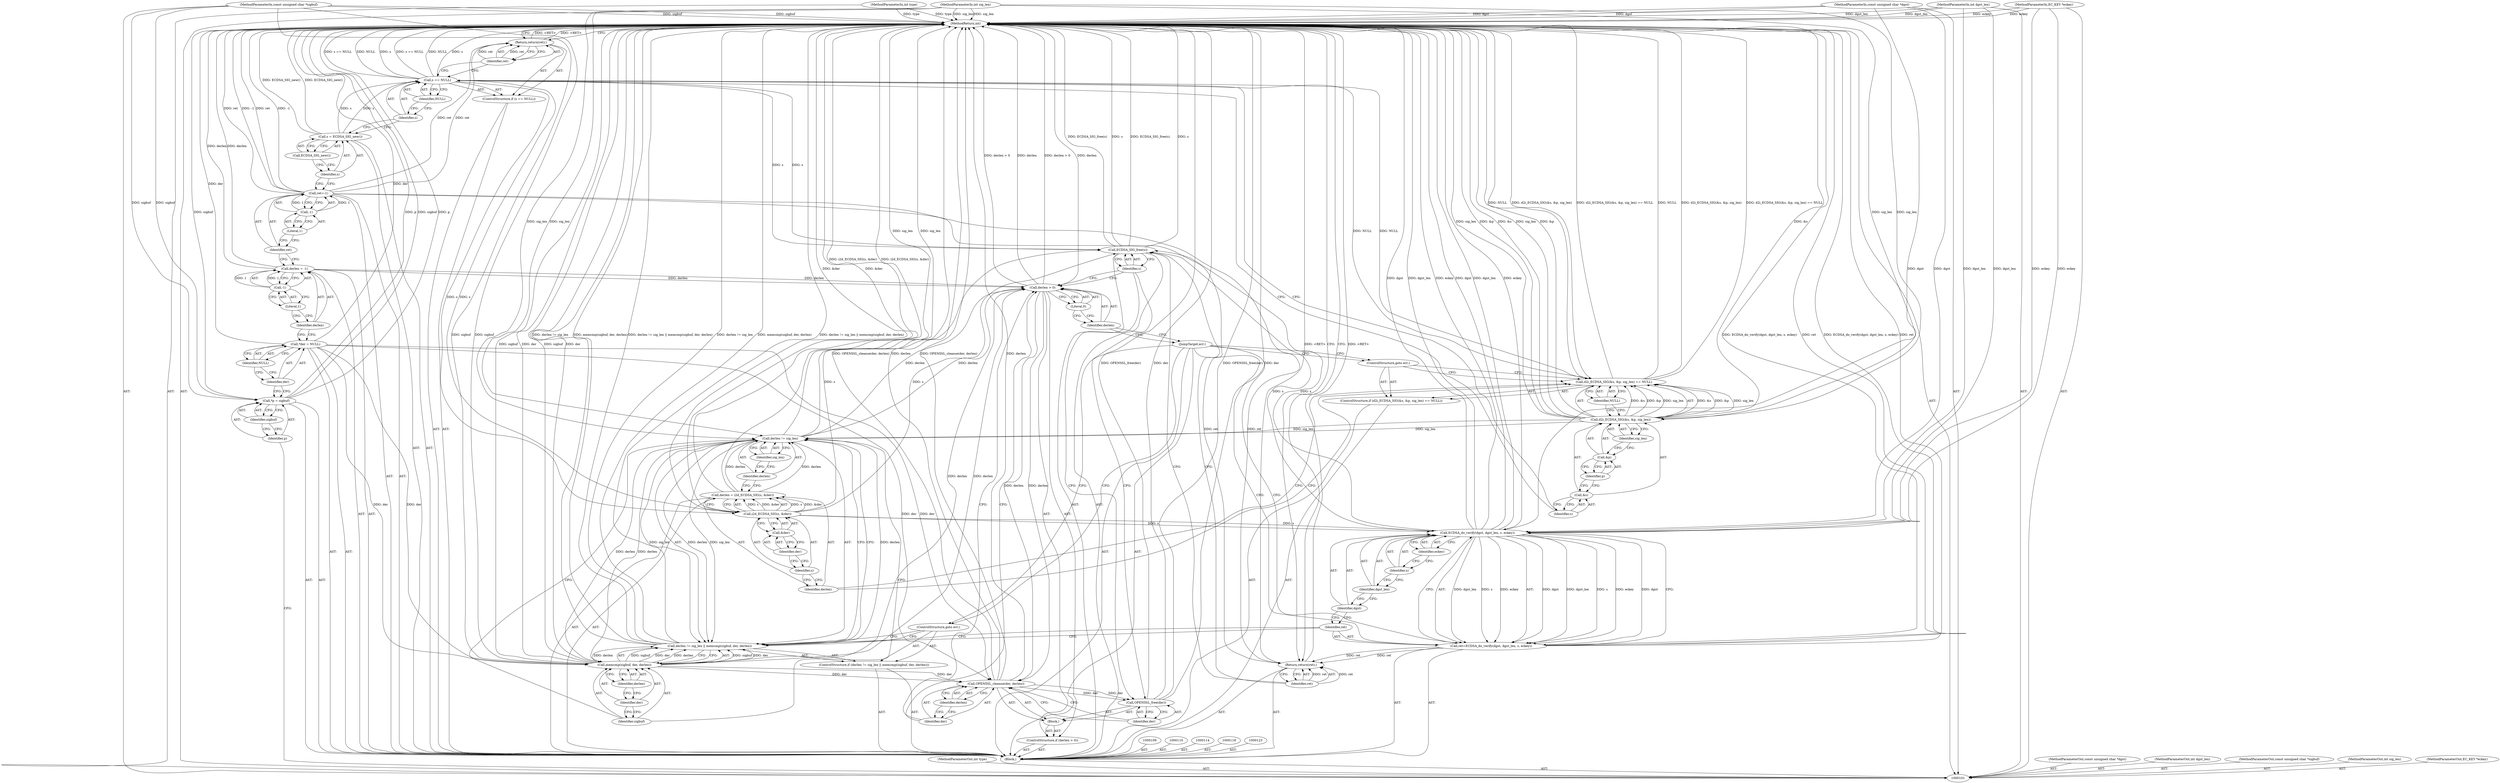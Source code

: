 digraph "0_openssl_684400ce192dac51df3d3e92b61830a6ef90be3e_1" {
"1000185" [label="(MethodReturn,int)"];
"1000102" [label="(MethodParameterIn,int type)"];
"1000267" [label="(MethodParameterOut,int type)"];
"1000103" [label="(MethodParameterIn,const unsigned char *dgst)"];
"1000268" [label="(MethodParameterOut,const unsigned char *dgst)"];
"1000104" [label="(MethodParameterIn,int dgst_len)"];
"1000269" [label="(MethodParameterOut,int dgst_len)"];
"1000128" [label="(Call,s = ECDSA_SIG_new())"];
"1000129" [label="(Identifier,s)"];
"1000130" [label="(Call,ECDSA_SIG_new())"];
"1000134" [label="(Identifier,NULL)"];
"1000135" [label="(Return,return(ret);)"];
"1000131" [label="(ControlStructure,if (s == NULL))"];
"1000136" [label="(Identifier,ret)"];
"1000132" [label="(Call,s == NULL)"];
"1000133" [label="(Identifier,s)"];
"1000137" [label="(ControlStructure,if (d2i_ECDSA_SIG(&s, &p, sig_len) == NULL))"];
"1000140" [label="(Call,&s)"];
"1000141" [label="(Identifier,s)"];
"1000142" [label="(Call,&p)"];
"1000143" [label="(Identifier,p)"];
"1000144" [label="(Identifier,sig_len)"];
"1000145" [label="(Identifier,NULL)"];
"1000146" [label="(ControlStructure,goto err;)"];
"1000138" [label="(Call,d2i_ECDSA_SIG(&s, &p, sig_len) == NULL)"];
"1000139" [label="(Call,d2i_ECDSA_SIG(&s, &p, sig_len))"];
"1000147" [label="(Call,derlen = i2d_ECDSA_SIG(s, &der))"];
"1000148" [label="(Identifier,derlen)"];
"1000149" [label="(Call,i2d_ECDSA_SIG(s, &der))"];
"1000150" [label="(Identifier,s)"];
"1000151" [label="(Call,&der)"];
"1000152" [label="(Identifier,der)"];
"1000153" [label="(ControlStructure,if (derlen != sig_len || memcmp(sigbuf, der, derlen)))"];
"1000157" [label="(Identifier,sig_len)"];
"1000158" [label="(Call,memcmp(sigbuf, der, derlen))"];
"1000159" [label="(Identifier,sigbuf)"];
"1000160" [label="(Identifier,der)"];
"1000161" [label="(Identifier,derlen)"];
"1000154" [label="(Call,derlen != sig_len || memcmp(sigbuf, der, derlen))"];
"1000155" [label="(Call,derlen != sig_len)"];
"1000156" [label="(Identifier,derlen)"];
"1000162" [label="(ControlStructure,goto err;)"];
"1000163" [label="(Call,ret=ECDSA_do_verify(dgst, dgst_len, s, eckey))"];
"1000164" [label="(Identifier,ret)"];
"1000166" [label="(Identifier,dgst)"];
"1000167" [label="(Identifier,dgst_len)"];
"1000168" [label="(Identifier,s)"];
"1000169" [label="(Identifier,eckey)"];
"1000165" [label="(Call,ECDSA_do_verify(dgst, dgst_len, s, eckey))"];
"1000170" [label="(JumpTarget,err:)"];
"1000171" [label="(ControlStructure,if (derlen > 0))"];
"1000174" [label="(Literal,0)"];
"1000172" [label="(Call,derlen > 0)"];
"1000173" [label="(Identifier,derlen)"];
"1000105" [label="(MethodParameterIn,const unsigned char *sigbuf)"];
"1000270" [label="(MethodParameterOut,const unsigned char *sigbuf)"];
"1000106" [label="(MethodParameterIn,int sig_len)"];
"1000271" [label="(MethodParameterOut,int sig_len)"];
"1000107" [label="(MethodParameterIn,EC_KEY *eckey)"];
"1000272" [label="(MethodParameterOut,EC_KEY *eckey)"];
"1000175" [label="(Block,)"];
"1000177" [label="(Identifier,der)"];
"1000176" [label="(Call,OPENSSL_cleanse(der, derlen))"];
"1000178" [label="(Identifier,derlen)"];
"1000180" [label="(Identifier,der)"];
"1000179" [label="(Call,OPENSSL_free(der))"];
"1000182" [label="(Identifier,s)"];
"1000181" [label="(Call,ECDSA_SIG_free(s))"];
"1000183" [label="(Return,return(ret);)"];
"1000184" [label="(Identifier,ret)"];
"1000108" [label="(Block,)"];
"1000111" [label="(Call,*p = sigbuf)"];
"1000112" [label="(Identifier,p)"];
"1000113" [label="(Identifier,sigbuf)"];
"1000115" [label="(Call,*der = NULL)"];
"1000116" [label="(Identifier,der)"];
"1000117" [label="(Identifier,NULL)"];
"1000121" [label="(Call,-1)"];
"1000122" [label="(Literal,1)"];
"1000119" [label="(Call,derlen = -1)"];
"1000120" [label="(Identifier,derlen)"];
"1000126" [label="(Call,-1)"];
"1000127" [label="(Literal,1)"];
"1000124" [label="(Call,ret=-1)"];
"1000125" [label="(Identifier,ret)"];
"1000185" -> "1000101"  [label="AST: "];
"1000185" -> "1000135"  [label="CFG: "];
"1000185" -> "1000183"  [label="CFG: "];
"1000183" -> "1000185"  [label="DDG: <RET>"];
"1000124" -> "1000185"  [label="DDG: ret"];
"1000124" -> "1000185"  [label="DDG: -1"];
"1000165" -> "1000185"  [label="DDG: eckey"];
"1000165" -> "1000185"  [label="DDG: dgst"];
"1000165" -> "1000185"  [label="DDG: dgst_len"];
"1000155" -> "1000185"  [label="DDG: sig_len"];
"1000105" -> "1000185"  [label="DDG: sigbuf"];
"1000158" -> "1000185"  [label="DDG: der"];
"1000158" -> "1000185"  [label="DDG: sigbuf"];
"1000181" -> "1000185"  [label="DDG: ECDSA_SIG_free(s)"];
"1000181" -> "1000185"  [label="DDG: s"];
"1000154" -> "1000185"  [label="DDG: derlen != sig_len || memcmp(sigbuf, der, derlen)"];
"1000154" -> "1000185"  [label="DDG: derlen != sig_len"];
"1000154" -> "1000185"  [label="DDG: memcmp(sigbuf, der, derlen)"];
"1000138" -> "1000185"  [label="DDG: NULL"];
"1000138" -> "1000185"  [label="DDG: d2i_ECDSA_SIG(&s, &p, sig_len)"];
"1000138" -> "1000185"  [label="DDG: d2i_ECDSA_SIG(&s, &p, sig_len) == NULL"];
"1000106" -> "1000185"  [label="DDG: sig_len"];
"1000176" -> "1000185"  [label="DDG: derlen"];
"1000176" -> "1000185"  [label="DDG: OPENSSL_cleanse(der, derlen)"];
"1000128" -> "1000185"  [label="DDG: ECDSA_SIG_new()"];
"1000163" -> "1000185"  [label="DDG: ret"];
"1000163" -> "1000185"  [label="DDG: ECDSA_do_verify(dgst, dgst_len, s, eckey)"];
"1000172" -> "1000185"  [label="DDG: derlen > 0"];
"1000172" -> "1000185"  [label="DDG: derlen"];
"1000139" -> "1000185"  [label="DDG: &p"];
"1000139" -> "1000185"  [label="DDG: &s"];
"1000139" -> "1000185"  [label="DDG: sig_len"];
"1000107" -> "1000185"  [label="DDG: eckey"];
"1000149" -> "1000185"  [label="DDG: &der"];
"1000179" -> "1000185"  [label="DDG: OPENSSL_free(der)"];
"1000179" -> "1000185"  [label="DDG: der"];
"1000104" -> "1000185"  [label="DDG: dgst_len"];
"1000132" -> "1000185"  [label="DDG: s == NULL"];
"1000132" -> "1000185"  [label="DDG: NULL"];
"1000132" -> "1000185"  [label="DDG: s"];
"1000103" -> "1000185"  [label="DDG: dgst"];
"1000147" -> "1000185"  [label="DDG: i2d_ECDSA_SIG(s, &der)"];
"1000102" -> "1000185"  [label="DDG: type"];
"1000111" -> "1000185"  [label="DDG: p"];
"1000111" -> "1000185"  [label="DDG: sigbuf"];
"1000119" -> "1000185"  [label="DDG: derlen"];
"1000115" -> "1000185"  [label="DDG: der"];
"1000135" -> "1000185"  [label="DDG: <RET>"];
"1000102" -> "1000101"  [label="AST: "];
"1000102" -> "1000185"  [label="DDG: type"];
"1000267" -> "1000101"  [label="AST: "];
"1000103" -> "1000101"  [label="AST: "];
"1000103" -> "1000185"  [label="DDG: dgst"];
"1000103" -> "1000165"  [label="DDG: dgst"];
"1000268" -> "1000101"  [label="AST: "];
"1000104" -> "1000101"  [label="AST: "];
"1000104" -> "1000185"  [label="DDG: dgst_len"];
"1000104" -> "1000165"  [label="DDG: dgst_len"];
"1000269" -> "1000101"  [label="AST: "];
"1000128" -> "1000108"  [label="AST: "];
"1000128" -> "1000130"  [label="CFG: "];
"1000129" -> "1000128"  [label="AST: "];
"1000130" -> "1000128"  [label="AST: "];
"1000133" -> "1000128"  [label="CFG: "];
"1000128" -> "1000185"  [label="DDG: ECDSA_SIG_new()"];
"1000128" -> "1000132"  [label="DDG: s"];
"1000129" -> "1000128"  [label="AST: "];
"1000129" -> "1000124"  [label="CFG: "];
"1000130" -> "1000129"  [label="CFG: "];
"1000130" -> "1000128"  [label="AST: "];
"1000130" -> "1000129"  [label="CFG: "];
"1000128" -> "1000130"  [label="CFG: "];
"1000134" -> "1000132"  [label="AST: "];
"1000134" -> "1000133"  [label="CFG: "];
"1000132" -> "1000134"  [label="CFG: "];
"1000135" -> "1000131"  [label="AST: "];
"1000135" -> "1000136"  [label="CFG: "];
"1000136" -> "1000135"  [label="AST: "];
"1000185" -> "1000135"  [label="CFG: "];
"1000135" -> "1000185"  [label="DDG: <RET>"];
"1000136" -> "1000135"  [label="DDG: ret"];
"1000124" -> "1000135"  [label="DDG: ret"];
"1000131" -> "1000108"  [label="AST: "];
"1000132" -> "1000131"  [label="AST: "];
"1000135" -> "1000131"  [label="AST: "];
"1000136" -> "1000135"  [label="AST: "];
"1000136" -> "1000132"  [label="CFG: "];
"1000135" -> "1000136"  [label="CFG: "];
"1000136" -> "1000135"  [label="DDG: ret"];
"1000132" -> "1000131"  [label="AST: "];
"1000132" -> "1000134"  [label="CFG: "];
"1000133" -> "1000132"  [label="AST: "];
"1000134" -> "1000132"  [label="AST: "];
"1000136" -> "1000132"  [label="CFG: "];
"1000141" -> "1000132"  [label="CFG: "];
"1000132" -> "1000185"  [label="DDG: s == NULL"];
"1000132" -> "1000185"  [label="DDG: NULL"];
"1000132" -> "1000185"  [label="DDG: s"];
"1000128" -> "1000132"  [label="DDG: s"];
"1000132" -> "1000138"  [label="DDG: NULL"];
"1000132" -> "1000149"  [label="DDG: s"];
"1000132" -> "1000181"  [label="DDG: s"];
"1000133" -> "1000132"  [label="AST: "];
"1000133" -> "1000128"  [label="CFG: "];
"1000134" -> "1000133"  [label="CFG: "];
"1000137" -> "1000108"  [label="AST: "];
"1000138" -> "1000137"  [label="AST: "];
"1000146" -> "1000137"  [label="AST: "];
"1000140" -> "1000139"  [label="AST: "];
"1000140" -> "1000141"  [label="CFG: "];
"1000141" -> "1000140"  [label="AST: "];
"1000143" -> "1000140"  [label="CFG: "];
"1000141" -> "1000140"  [label="AST: "];
"1000141" -> "1000132"  [label="CFG: "];
"1000140" -> "1000141"  [label="CFG: "];
"1000142" -> "1000139"  [label="AST: "];
"1000142" -> "1000143"  [label="CFG: "];
"1000143" -> "1000142"  [label="AST: "];
"1000144" -> "1000142"  [label="CFG: "];
"1000143" -> "1000142"  [label="AST: "];
"1000143" -> "1000140"  [label="CFG: "];
"1000142" -> "1000143"  [label="CFG: "];
"1000144" -> "1000139"  [label="AST: "];
"1000144" -> "1000142"  [label="CFG: "];
"1000139" -> "1000144"  [label="CFG: "];
"1000145" -> "1000138"  [label="AST: "];
"1000145" -> "1000139"  [label="CFG: "];
"1000138" -> "1000145"  [label="CFG: "];
"1000146" -> "1000137"  [label="AST: "];
"1000146" -> "1000138"  [label="CFG: "];
"1000170" -> "1000146"  [label="CFG: "];
"1000138" -> "1000137"  [label="AST: "];
"1000138" -> "1000145"  [label="CFG: "];
"1000139" -> "1000138"  [label="AST: "];
"1000145" -> "1000138"  [label="AST: "];
"1000146" -> "1000138"  [label="CFG: "];
"1000148" -> "1000138"  [label="CFG: "];
"1000138" -> "1000185"  [label="DDG: NULL"];
"1000138" -> "1000185"  [label="DDG: d2i_ECDSA_SIG(&s, &p, sig_len)"];
"1000138" -> "1000185"  [label="DDG: d2i_ECDSA_SIG(&s, &p, sig_len) == NULL"];
"1000139" -> "1000138"  [label="DDG: &s"];
"1000139" -> "1000138"  [label="DDG: &p"];
"1000139" -> "1000138"  [label="DDG: sig_len"];
"1000132" -> "1000138"  [label="DDG: NULL"];
"1000139" -> "1000138"  [label="AST: "];
"1000139" -> "1000144"  [label="CFG: "];
"1000140" -> "1000139"  [label="AST: "];
"1000142" -> "1000139"  [label="AST: "];
"1000144" -> "1000139"  [label="AST: "];
"1000145" -> "1000139"  [label="CFG: "];
"1000139" -> "1000185"  [label="DDG: &p"];
"1000139" -> "1000185"  [label="DDG: &s"];
"1000139" -> "1000185"  [label="DDG: sig_len"];
"1000139" -> "1000138"  [label="DDG: &s"];
"1000139" -> "1000138"  [label="DDG: &p"];
"1000139" -> "1000138"  [label="DDG: sig_len"];
"1000106" -> "1000139"  [label="DDG: sig_len"];
"1000139" -> "1000155"  [label="DDG: sig_len"];
"1000147" -> "1000108"  [label="AST: "];
"1000147" -> "1000149"  [label="CFG: "];
"1000148" -> "1000147"  [label="AST: "];
"1000149" -> "1000147"  [label="AST: "];
"1000156" -> "1000147"  [label="CFG: "];
"1000147" -> "1000185"  [label="DDG: i2d_ECDSA_SIG(s, &der)"];
"1000149" -> "1000147"  [label="DDG: s"];
"1000149" -> "1000147"  [label="DDG: &der"];
"1000147" -> "1000155"  [label="DDG: derlen"];
"1000148" -> "1000147"  [label="AST: "];
"1000148" -> "1000138"  [label="CFG: "];
"1000150" -> "1000148"  [label="CFG: "];
"1000149" -> "1000147"  [label="AST: "];
"1000149" -> "1000151"  [label="CFG: "];
"1000150" -> "1000149"  [label="AST: "];
"1000151" -> "1000149"  [label="AST: "];
"1000147" -> "1000149"  [label="CFG: "];
"1000149" -> "1000185"  [label="DDG: &der"];
"1000149" -> "1000147"  [label="DDG: s"];
"1000149" -> "1000147"  [label="DDG: &der"];
"1000132" -> "1000149"  [label="DDG: s"];
"1000149" -> "1000165"  [label="DDG: s"];
"1000149" -> "1000181"  [label="DDG: s"];
"1000150" -> "1000149"  [label="AST: "];
"1000150" -> "1000148"  [label="CFG: "];
"1000152" -> "1000150"  [label="CFG: "];
"1000151" -> "1000149"  [label="AST: "];
"1000151" -> "1000152"  [label="CFG: "];
"1000152" -> "1000151"  [label="AST: "];
"1000149" -> "1000151"  [label="CFG: "];
"1000152" -> "1000151"  [label="AST: "];
"1000152" -> "1000150"  [label="CFG: "];
"1000151" -> "1000152"  [label="CFG: "];
"1000153" -> "1000108"  [label="AST: "];
"1000154" -> "1000153"  [label="AST: "];
"1000162" -> "1000153"  [label="AST: "];
"1000157" -> "1000155"  [label="AST: "];
"1000157" -> "1000156"  [label="CFG: "];
"1000155" -> "1000157"  [label="CFG: "];
"1000158" -> "1000154"  [label="AST: "];
"1000158" -> "1000161"  [label="CFG: "];
"1000159" -> "1000158"  [label="AST: "];
"1000160" -> "1000158"  [label="AST: "];
"1000161" -> "1000158"  [label="AST: "];
"1000154" -> "1000158"  [label="CFG: "];
"1000158" -> "1000185"  [label="DDG: der"];
"1000158" -> "1000185"  [label="DDG: sigbuf"];
"1000158" -> "1000154"  [label="DDG: sigbuf"];
"1000158" -> "1000154"  [label="DDG: der"];
"1000158" -> "1000154"  [label="DDG: derlen"];
"1000105" -> "1000158"  [label="DDG: sigbuf"];
"1000115" -> "1000158"  [label="DDG: der"];
"1000155" -> "1000158"  [label="DDG: derlen"];
"1000158" -> "1000172"  [label="DDG: derlen"];
"1000158" -> "1000176"  [label="DDG: der"];
"1000159" -> "1000158"  [label="AST: "];
"1000159" -> "1000155"  [label="CFG: "];
"1000160" -> "1000159"  [label="CFG: "];
"1000160" -> "1000158"  [label="AST: "];
"1000160" -> "1000159"  [label="CFG: "];
"1000161" -> "1000160"  [label="CFG: "];
"1000161" -> "1000158"  [label="AST: "];
"1000161" -> "1000160"  [label="CFG: "];
"1000158" -> "1000161"  [label="CFG: "];
"1000154" -> "1000153"  [label="AST: "];
"1000154" -> "1000155"  [label="CFG: "];
"1000154" -> "1000158"  [label="CFG: "];
"1000155" -> "1000154"  [label="AST: "];
"1000158" -> "1000154"  [label="AST: "];
"1000162" -> "1000154"  [label="CFG: "];
"1000164" -> "1000154"  [label="CFG: "];
"1000154" -> "1000185"  [label="DDG: derlen != sig_len || memcmp(sigbuf, der, derlen)"];
"1000154" -> "1000185"  [label="DDG: derlen != sig_len"];
"1000154" -> "1000185"  [label="DDG: memcmp(sigbuf, der, derlen)"];
"1000155" -> "1000154"  [label="DDG: derlen"];
"1000155" -> "1000154"  [label="DDG: sig_len"];
"1000158" -> "1000154"  [label="DDG: sigbuf"];
"1000158" -> "1000154"  [label="DDG: der"];
"1000158" -> "1000154"  [label="DDG: derlen"];
"1000155" -> "1000154"  [label="AST: "];
"1000155" -> "1000157"  [label="CFG: "];
"1000156" -> "1000155"  [label="AST: "];
"1000157" -> "1000155"  [label="AST: "];
"1000159" -> "1000155"  [label="CFG: "];
"1000154" -> "1000155"  [label="CFG: "];
"1000155" -> "1000185"  [label="DDG: sig_len"];
"1000155" -> "1000154"  [label="DDG: derlen"];
"1000155" -> "1000154"  [label="DDG: sig_len"];
"1000147" -> "1000155"  [label="DDG: derlen"];
"1000139" -> "1000155"  [label="DDG: sig_len"];
"1000106" -> "1000155"  [label="DDG: sig_len"];
"1000155" -> "1000158"  [label="DDG: derlen"];
"1000155" -> "1000172"  [label="DDG: derlen"];
"1000156" -> "1000155"  [label="AST: "];
"1000156" -> "1000147"  [label="CFG: "];
"1000157" -> "1000156"  [label="CFG: "];
"1000162" -> "1000153"  [label="AST: "];
"1000162" -> "1000154"  [label="CFG: "];
"1000170" -> "1000162"  [label="CFG: "];
"1000163" -> "1000108"  [label="AST: "];
"1000163" -> "1000165"  [label="CFG: "];
"1000164" -> "1000163"  [label="AST: "];
"1000165" -> "1000163"  [label="AST: "];
"1000170" -> "1000163"  [label="CFG: "];
"1000163" -> "1000185"  [label="DDG: ret"];
"1000163" -> "1000185"  [label="DDG: ECDSA_do_verify(dgst, dgst_len, s, eckey)"];
"1000165" -> "1000163"  [label="DDG: dgst"];
"1000165" -> "1000163"  [label="DDG: dgst_len"];
"1000165" -> "1000163"  [label="DDG: s"];
"1000165" -> "1000163"  [label="DDG: eckey"];
"1000163" -> "1000183"  [label="DDG: ret"];
"1000164" -> "1000163"  [label="AST: "];
"1000164" -> "1000154"  [label="CFG: "];
"1000166" -> "1000164"  [label="CFG: "];
"1000166" -> "1000165"  [label="AST: "];
"1000166" -> "1000164"  [label="CFG: "];
"1000167" -> "1000166"  [label="CFG: "];
"1000167" -> "1000165"  [label="AST: "];
"1000167" -> "1000166"  [label="CFG: "];
"1000168" -> "1000167"  [label="CFG: "];
"1000168" -> "1000165"  [label="AST: "];
"1000168" -> "1000167"  [label="CFG: "];
"1000169" -> "1000168"  [label="CFG: "];
"1000169" -> "1000165"  [label="AST: "];
"1000169" -> "1000168"  [label="CFG: "];
"1000165" -> "1000169"  [label="CFG: "];
"1000165" -> "1000163"  [label="AST: "];
"1000165" -> "1000169"  [label="CFG: "];
"1000166" -> "1000165"  [label="AST: "];
"1000167" -> "1000165"  [label="AST: "];
"1000168" -> "1000165"  [label="AST: "];
"1000169" -> "1000165"  [label="AST: "];
"1000163" -> "1000165"  [label="CFG: "];
"1000165" -> "1000185"  [label="DDG: eckey"];
"1000165" -> "1000185"  [label="DDG: dgst"];
"1000165" -> "1000185"  [label="DDG: dgst_len"];
"1000165" -> "1000163"  [label="DDG: dgst"];
"1000165" -> "1000163"  [label="DDG: dgst_len"];
"1000165" -> "1000163"  [label="DDG: s"];
"1000165" -> "1000163"  [label="DDG: eckey"];
"1000103" -> "1000165"  [label="DDG: dgst"];
"1000104" -> "1000165"  [label="DDG: dgst_len"];
"1000149" -> "1000165"  [label="DDG: s"];
"1000107" -> "1000165"  [label="DDG: eckey"];
"1000165" -> "1000181"  [label="DDG: s"];
"1000170" -> "1000108"  [label="AST: "];
"1000170" -> "1000163"  [label="CFG: "];
"1000170" -> "1000146"  [label="CFG: "];
"1000170" -> "1000162"  [label="CFG: "];
"1000173" -> "1000170"  [label="CFG: "];
"1000171" -> "1000108"  [label="AST: "];
"1000172" -> "1000171"  [label="AST: "];
"1000175" -> "1000171"  [label="AST: "];
"1000174" -> "1000172"  [label="AST: "];
"1000174" -> "1000173"  [label="CFG: "];
"1000172" -> "1000174"  [label="CFG: "];
"1000172" -> "1000171"  [label="AST: "];
"1000172" -> "1000174"  [label="CFG: "];
"1000173" -> "1000172"  [label="AST: "];
"1000174" -> "1000172"  [label="AST: "];
"1000177" -> "1000172"  [label="CFG: "];
"1000182" -> "1000172"  [label="CFG: "];
"1000172" -> "1000185"  [label="DDG: derlen > 0"];
"1000172" -> "1000185"  [label="DDG: derlen"];
"1000119" -> "1000172"  [label="DDG: derlen"];
"1000155" -> "1000172"  [label="DDG: derlen"];
"1000158" -> "1000172"  [label="DDG: derlen"];
"1000172" -> "1000176"  [label="DDG: derlen"];
"1000173" -> "1000172"  [label="AST: "];
"1000173" -> "1000170"  [label="CFG: "];
"1000174" -> "1000173"  [label="CFG: "];
"1000105" -> "1000101"  [label="AST: "];
"1000105" -> "1000185"  [label="DDG: sigbuf"];
"1000105" -> "1000111"  [label="DDG: sigbuf"];
"1000105" -> "1000158"  [label="DDG: sigbuf"];
"1000270" -> "1000101"  [label="AST: "];
"1000106" -> "1000101"  [label="AST: "];
"1000106" -> "1000185"  [label="DDG: sig_len"];
"1000106" -> "1000139"  [label="DDG: sig_len"];
"1000106" -> "1000155"  [label="DDG: sig_len"];
"1000271" -> "1000101"  [label="AST: "];
"1000107" -> "1000101"  [label="AST: "];
"1000107" -> "1000185"  [label="DDG: eckey"];
"1000107" -> "1000165"  [label="DDG: eckey"];
"1000272" -> "1000101"  [label="AST: "];
"1000175" -> "1000171"  [label="AST: "];
"1000176" -> "1000175"  [label="AST: "];
"1000179" -> "1000175"  [label="AST: "];
"1000177" -> "1000176"  [label="AST: "];
"1000177" -> "1000172"  [label="CFG: "];
"1000178" -> "1000177"  [label="CFG: "];
"1000176" -> "1000175"  [label="AST: "];
"1000176" -> "1000178"  [label="CFG: "];
"1000177" -> "1000176"  [label="AST: "];
"1000178" -> "1000176"  [label="AST: "];
"1000180" -> "1000176"  [label="CFG: "];
"1000176" -> "1000185"  [label="DDG: derlen"];
"1000176" -> "1000185"  [label="DDG: OPENSSL_cleanse(der, derlen)"];
"1000158" -> "1000176"  [label="DDG: der"];
"1000115" -> "1000176"  [label="DDG: der"];
"1000172" -> "1000176"  [label="DDG: derlen"];
"1000176" -> "1000179"  [label="DDG: der"];
"1000178" -> "1000176"  [label="AST: "];
"1000178" -> "1000177"  [label="CFG: "];
"1000176" -> "1000178"  [label="CFG: "];
"1000180" -> "1000179"  [label="AST: "];
"1000180" -> "1000176"  [label="CFG: "];
"1000179" -> "1000180"  [label="CFG: "];
"1000179" -> "1000175"  [label="AST: "];
"1000179" -> "1000180"  [label="CFG: "];
"1000180" -> "1000179"  [label="AST: "];
"1000182" -> "1000179"  [label="CFG: "];
"1000179" -> "1000185"  [label="DDG: OPENSSL_free(der)"];
"1000179" -> "1000185"  [label="DDG: der"];
"1000176" -> "1000179"  [label="DDG: der"];
"1000182" -> "1000181"  [label="AST: "];
"1000182" -> "1000179"  [label="CFG: "];
"1000182" -> "1000172"  [label="CFG: "];
"1000181" -> "1000182"  [label="CFG: "];
"1000181" -> "1000108"  [label="AST: "];
"1000181" -> "1000182"  [label="CFG: "];
"1000182" -> "1000181"  [label="AST: "];
"1000184" -> "1000181"  [label="CFG: "];
"1000181" -> "1000185"  [label="DDG: ECDSA_SIG_free(s)"];
"1000181" -> "1000185"  [label="DDG: s"];
"1000165" -> "1000181"  [label="DDG: s"];
"1000132" -> "1000181"  [label="DDG: s"];
"1000149" -> "1000181"  [label="DDG: s"];
"1000183" -> "1000108"  [label="AST: "];
"1000183" -> "1000184"  [label="CFG: "];
"1000184" -> "1000183"  [label="AST: "];
"1000185" -> "1000183"  [label="CFG: "];
"1000183" -> "1000185"  [label="DDG: <RET>"];
"1000184" -> "1000183"  [label="DDG: ret"];
"1000163" -> "1000183"  [label="DDG: ret"];
"1000124" -> "1000183"  [label="DDG: ret"];
"1000184" -> "1000183"  [label="AST: "];
"1000184" -> "1000181"  [label="CFG: "];
"1000183" -> "1000184"  [label="CFG: "];
"1000184" -> "1000183"  [label="DDG: ret"];
"1000108" -> "1000101"  [label="AST: "];
"1000109" -> "1000108"  [label="AST: "];
"1000110" -> "1000108"  [label="AST: "];
"1000111" -> "1000108"  [label="AST: "];
"1000114" -> "1000108"  [label="AST: "];
"1000115" -> "1000108"  [label="AST: "];
"1000118" -> "1000108"  [label="AST: "];
"1000119" -> "1000108"  [label="AST: "];
"1000123" -> "1000108"  [label="AST: "];
"1000124" -> "1000108"  [label="AST: "];
"1000128" -> "1000108"  [label="AST: "];
"1000131" -> "1000108"  [label="AST: "];
"1000137" -> "1000108"  [label="AST: "];
"1000147" -> "1000108"  [label="AST: "];
"1000153" -> "1000108"  [label="AST: "];
"1000163" -> "1000108"  [label="AST: "];
"1000170" -> "1000108"  [label="AST: "];
"1000171" -> "1000108"  [label="AST: "];
"1000181" -> "1000108"  [label="AST: "];
"1000183" -> "1000108"  [label="AST: "];
"1000111" -> "1000108"  [label="AST: "];
"1000111" -> "1000113"  [label="CFG: "];
"1000112" -> "1000111"  [label="AST: "];
"1000113" -> "1000111"  [label="AST: "];
"1000116" -> "1000111"  [label="CFG: "];
"1000111" -> "1000185"  [label="DDG: p"];
"1000111" -> "1000185"  [label="DDG: sigbuf"];
"1000105" -> "1000111"  [label="DDG: sigbuf"];
"1000112" -> "1000111"  [label="AST: "];
"1000112" -> "1000101"  [label="CFG: "];
"1000113" -> "1000112"  [label="CFG: "];
"1000113" -> "1000111"  [label="AST: "];
"1000113" -> "1000112"  [label="CFG: "];
"1000111" -> "1000113"  [label="CFG: "];
"1000115" -> "1000108"  [label="AST: "];
"1000115" -> "1000117"  [label="CFG: "];
"1000116" -> "1000115"  [label="AST: "];
"1000117" -> "1000115"  [label="AST: "];
"1000120" -> "1000115"  [label="CFG: "];
"1000115" -> "1000185"  [label="DDG: der"];
"1000115" -> "1000158"  [label="DDG: der"];
"1000115" -> "1000176"  [label="DDG: der"];
"1000116" -> "1000115"  [label="AST: "];
"1000116" -> "1000111"  [label="CFG: "];
"1000117" -> "1000116"  [label="CFG: "];
"1000117" -> "1000115"  [label="AST: "];
"1000117" -> "1000116"  [label="CFG: "];
"1000115" -> "1000117"  [label="CFG: "];
"1000121" -> "1000119"  [label="AST: "];
"1000121" -> "1000122"  [label="CFG: "];
"1000122" -> "1000121"  [label="AST: "];
"1000119" -> "1000121"  [label="CFG: "];
"1000121" -> "1000119"  [label="DDG: 1"];
"1000122" -> "1000121"  [label="AST: "];
"1000122" -> "1000120"  [label="CFG: "];
"1000121" -> "1000122"  [label="CFG: "];
"1000119" -> "1000108"  [label="AST: "];
"1000119" -> "1000121"  [label="CFG: "];
"1000120" -> "1000119"  [label="AST: "];
"1000121" -> "1000119"  [label="AST: "];
"1000125" -> "1000119"  [label="CFG: "];
"1000119" -> "1000185"  [label="DDG: derlen"];
"1000121" -> "1000119"  [label="DDG: 1"];
"1000119" -> "1000172"  [label="DDG: derlen"];
"1000120" -> "1000119"  [label="AST: "];
"1000120" -> "1000115"  [label="CFG: "];
"1000122" -> "1000120"  [label="CFG: "];
"1000126" -> "1000124"  [label="AST: "];
"1000126" -> "1000127"  [label="CFG: "];
"1000127" -> "1000126"  [label="AST: "];
"1000124" -> "1000126"  [label="CFG: "];
"1000126" -> "1000124"  [label="DDG: 1"];
"1000127" -> "1000126"  [label="AST: "];
"1000127" -> "1000125"  [label="CFG: "];
"1000126" -> "1000127"  [label="CFG: "];
"1000124" -> "1000108"  [label="AST: "];
"1000124" -> "1000126"  [label="CFG: "];
"1000125" -> "1000124"  [label="AST: "];
"1000126" -> "1000124"  [label="AST: "];
"1000129" -> "1000124"  [label="CFG: "];
"1000124" -> "1000185"  [label="DDG: ret"];
"1000124" -> "1000185"  [label="DDG: -1"];
"1000126" -> "1000124"  [label="DDG: 1"];
"1000124" -> "1000135"  [label="DDG: ret"];
"1000124" -> "1000183"  [label="DDG: ret"];
"1000125" -> "1000124"  [label="AST: "];
"1000125" -> "1000119"  [label="CFG: "];
"1000127" -> "1000125"  [label="CFG: "];
}

